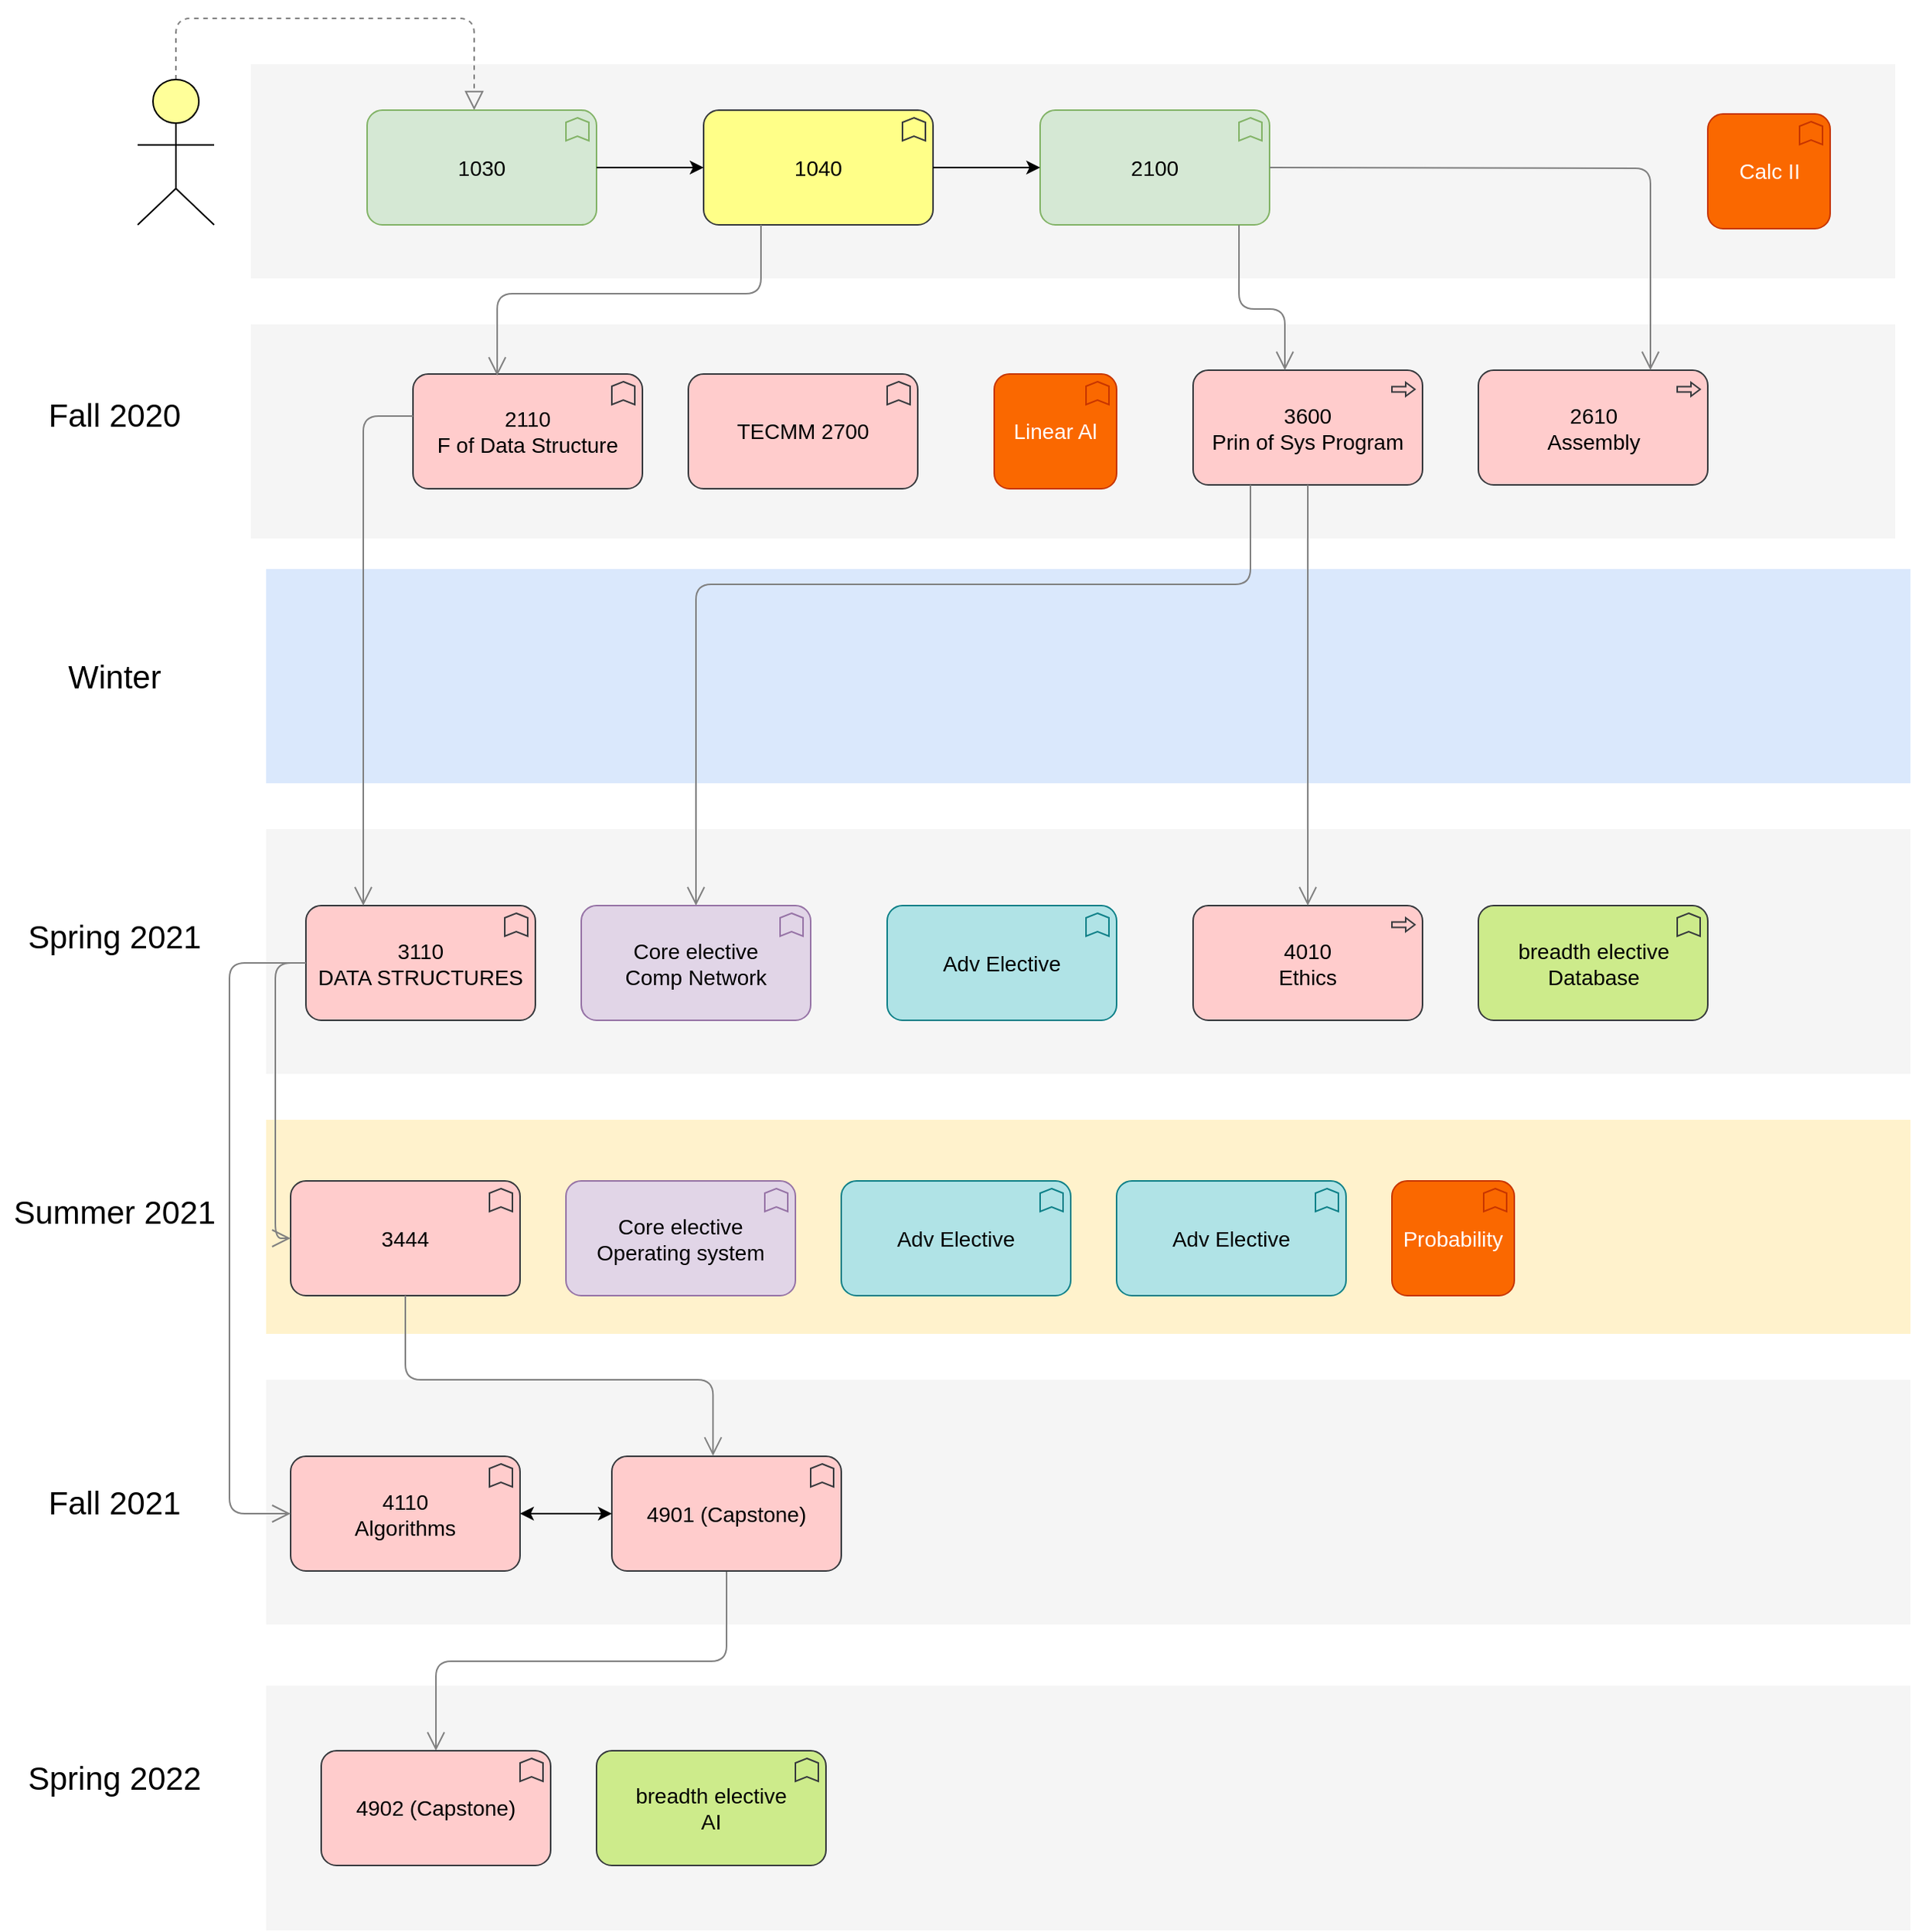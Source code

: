 <mxfile version="13.3.0" type="github">
  <diagram id="6I0OCvxSQrVGMHxT2VVA" name="Page-1">
    <mxGraphModel dx="1351" dy="1036" grid="1" gridSize="10" guides="1" tooltips="1" connect="1" arrows="1" fold="1" page="1" pageScale="1" pageWidth="850" pageHeight="1100" math="0" shadow="0">
      <root>
        <mxCell id="0" />
        <mxCell id="1" parent="0" />
        <mxCell id="nC1duATA6xiUtv2VN2Um-38" value="" style="whiteSpace=wrap;html=1;strokeColor=none;strokeWidth=1;fillColor=#dae8fc;fontSize=14;" parent="1" vertex="1">
          <mxGeometry x="194" y="490" width="1075" height="140" as="geometry" />
        </mxCell>
        <mxCell id="nC1duATA6xiUtv2VN2Um-36" value="" style="whiteSpace=wrap;html=1;strokeColor=none;strokeWidth=1;fillColor=#f5f5f5;fontSize=14;" parent="1" vertex="1">
          <mxGeometry x="194" y="1220" width="1075" height="160" as="geometry" />
        </mxCell>
        <mxCell id="nC1duATA6xiUtv2VN2Um-30" value="" style="whiteSpace=wrap;html=1;strokeColor=none;strokeWidth=1;fillColor=#FFF2CC;fontSize=14;fontColor=#ffffff;" parent="1" vertex="1">
          <mxGeometry x="194" y="850" width="1075" height="140" as="geometry" />
        </mxCell>
        <mxCell id="nC1duATA6xiUtv2VN2Um-2" value="" style="whiteSpace=wrap;html=1;strokeColor=none;strokeWidth=1;fillColor=#f5f5f5;fontSize=14;" parent="1" vertex="1">
          <mxGeometry x="184" y="160" width="1075" height="140" as="geometry" />
        </mxCell>
        <mxCell id="dKdSaXE48SgPbhcamS2K-31" value="" style="whiteSpace=wrap;html=1;strokeColor=none;strokeWidth=1;fillColor=#f5f5f5;fontSize=14;" parent="1" vertex="1">
          <mxGeometry x="194" y="660" width="1075" height="160" as="geometry" />
        </mxCell>
        <mxCell id="dKdSaXE48SgPbhcamS2K-32" value="" style="whiteSpace=wrap;html=1;strokeColor=none;strokeWidth=1;fillColor=#f5f5f5;fontSize=14;" parent="1" vertex="1">
          <mxGeometry x="184" y="330" width="1075" height="140" as="geometry" />
        </mxCell>
        <mxCell id="dKdSaXE48SgPbhcamS2K-54" value="2110&lt;br&gt;F of Data Structure" style="html=1;whiteSpace=wrap;fillColor=#ffcccc;shape=mxgraph.archimate3.application;appType=func;archiType=rounded;fontSize=14;strokeColor=#36393d;" parent="1" vertex="1">
          <mxGeometry x="290" y="362.5" width="150" height="75" as="geometry" />
        </mxCell>
        <mxCell id="dKdSaXE48SgPbhcamS2K-57" value="2610&lt;br&gt;Assembly" style="html=1;whiteSpace=wrap;fillColor=#ffcccc;shape=mxgraph.archimate3.application;appType=proc;archiType=rounded;fontSize=14;strokeColor=#36393d;" parent="1" vertex="1">
          <mxGeometry x="986.5" y="360" width="150" height="75" as="geometry" />
        </mxCell>
        <mxCell id="dKdSaXE48SgPbhcamS2K-61" style="edgeStyle=elbowEdgeStyle;rounded=1;elbow=vertical;html=1;dashed=1;startSize=10;endArrow=block;endFill=0;endSize=10;jettySize=auto;orthogonalLoop=1;strokeColor=#808080;fontSize=14;" parent="1" source="dKdSaXE48SgPbhcamS2K-62" target="nC1duATA6xiUtv2VN2Um-3" edge="1">
          <mxGeometry relative="1" as="geometry">
            <Array as="points">
              <mxPoint x="330" y="130" />
            </Array>
          </mxGeometry>
        </mxCell>
        <mxCell id="dKdSaXE48SgPbhcamS2K-62" value="" style="html=1;whiteSpace=wrap;fillColor=#ffff99;shape=mxgraph.archimate3.actor;fontSize=14;" parent="1" vertex="1">
          <mxGeometry x="110" y="170" width="50" height="95" as="geometry" />
        </mxCell>
        <mxCell id="nC1duATA6xiUtv2VN2Um-3" value="1030" style="html=1;whiteSpace=wrap;fillColor=#d5e8d4;shape=mxgraph.archimate3.application;appType=func;archiType=rounded;fontSize=14;strokeColor=#82b366;" parent="1" vertex="1">
          <mxGeometry x="260" y="190" width="150" height="75" as="geometry" />
        </mxCell>
        <mxCell id="nC1duATA6xiUtv2VN2Um-4" value="1040" style="html=1;whiteSpace=wrap;fillColor=#ffff88;shape=mxgraph.archimate3.application;appType=func;archiType=rounded;fontSize=14;strokeColor=#36393d;" parent="1" vertex="1">
          <mxGeometry x="480" y="190" width="150" height="75" as="geometry" />
        </mxCell>
        <mxCell id="nC1duATA6xiUtv2VN2Um-5" value="" style="endArrow=classic;html=1;exitX=1;exitY=0.5;exitDx=0;exitDy=0;exitPerimeter=0;entryX=0;entryY=0.5;entryDx=0;entryDy=0;entryPerimeter=0;" parent="1" source="nC1duATA6xiUtv2VN2Um-3" target="nC1duATA6xiUtv2VN2Um-4" edge="1">
          <mxGeometry width="50" height="50" relative="1" as="geometry">
            <mxPoint x="640" y="340" as="sourcePoint" />
            <mxPoint x="690" y="290" as="targetPoint" />
          </mxGeometry>
        </mxCell>
        <mxCell id="nC1duATA6xiUtv2VN2Um-6" value="2100" style="html=1;whiteSpace=wrap;fillColor=#d5e8d4;shape=mxgraph.archimate3.application;appType=func;archiType=rounded;fontSize=14;strokeColor=#82b366;" parent="1" vertex="1">
          <mxGeometry x="700" y="190" width="150" height="75" as="geometry" />
        </mxCell>
        <mxCell id="nC1duATA6xiUtv2VN2Um-8" value="" style="endArrow=classic;html=1;exitX=1;exitY=0.5;exitDx=0;exitDy=0;exitPerimeter=0;entryX=0;entryY=0.5;entryDx=0;entryDy=0;entryPerimeter=0;" parent="1" source="nC1duATA6xiUtv2VN2Um-4" target="nC1duATA6xiUtv2VN2Um-6" edge="1">
          <mxGeometry width="50" height="50" relative="1" as="geometry">
            <mxPoint x="640" y="340" as="sourcePoint" />
            <mxPoint x="690" y="290" as="targetPoint" />
          </mxGeometry>
        </mxCell>
        <mxCell id="nC1duATA6xiUtv2VN2Um-14" style="edgeStyle=elbowEdgeStyle;rounded=1;elbow=vertical;html=1;startSize=10;endArrow=open;endFill=0;endSize=10;jettySize=auto;orthogonalLoop=1;strokeColor=#808080;fontSize=14;entryX=0.367;entryY=0.015;exitX=0.25;exitY=1;exitPerimeter=0;entryDx=0;entryDy=0;entryPerimeter=0;exitDx=0;exitDy=0;" parent="1" source="nC1duATA6xiUtv2VN2Um-4" target="dKdSaXE48SgPbhcamS2K-54" edge="1">
          <mxGeometry relative="1" as="geometry">
            <Array as="points">
              <mxPoint x="365" y="310" />
            </Array>
            <mxPoint x="565.75" y="355.35" as="sourcePoint" />
            <mxPoint x="462.25" y="265" as="targetPoint" />
          </mxGeometry>
        </mxCell>
        <mxCell id="nC1duATA6xiUtv2VN2Um-15" style="edgeStyle=elbowEdgeStyle;rounded=1;elbow=vertical;html=1;startSize=10;endArrow=open;endFill=0;endSize=10;jettySize=auto;orthogonalLoop=1;strokeColor=#808080;fontSize=14;entryX=0.75;entryY=0;exitX=1;exitY=0.5;exitPerimeter=0;entryDx=0;entryDy=0;entryPerimeter=0;exitDx=0;exitDy=0;" parent="1" source="nC1duATA6xiUtv2VN2Um-6" target="dKdSaXE48SgPbhcamS2K-57" edge="1">
          <mxGeometry relative="1" as="geometry">
            <Array as="points">
              <mxPoint x="1000" y="228" />
            </Array>
            <mxPoint x="1072.5" y="310.35" as="sourcePoint" />
            <mxPoint x="969" y="220" as="targetPoint" />
          </mxGeometry>
        </mxCell>
        <mxCell id="nC1duATA6xiUtv2VN2Um-16" value="3110&lt;br&gt;DATA STRUCTURES" style="html=1;whiteSpace=wrap;fillColor=#ffcccc;shape=mxgraph.archimate3.application;appType=func;archiType=rounded;fontSize=14;strokeColor=#36393d;" parent="1" vertex="1">
          <mxGeometry x="220" y="710" width="150" height="75" as="geometry" />
        </mxCell>
        <mxCell id="nC1duATA6xiUtv2VN2Um-18" style="edgeStyle=elbowEdgeStyle;rounded=1;elbow=vertical;html=1;startSize=10;endArrow=open;endFill=0;endSize=10;jettySize=auto;orthogonalLoop=1;strokeColor=#808080;fontSize=14;entryX=0.25;entryY=0;entryDx=0;entryDy=0;entryPerimeter=0;" parent="1" target="nC1duATA6xiUtv2VN2Um-16" edge="1">
          <mxGeometry relative="1" as="geometry">
            <Array as="points">
              <mxPoint x="210" y="390" />
            </Array>
            <mxPoint x="290" y="390" as="sourcePoint" />
            <mxPoint x="240.0" y="531.125" as="targetPoint" />
          </mxGeometry>
        </mxCell>
        <mxCell id="nC1duATA6xiUtv2VN2Um-19" value="" style="whiteSpace=wrap;html=1;strokeColor=none;strokeWidth=1;fillColor=#f5f5f5;fontSize=14;" parent="1" vertex="1">
          <mxGeometry x="194" y="1020" width="1075" height="160" as="geometry" />
        </mxCell>
        <mxCell id="nC1duATA6xiUtv2VN2Um-20" value="3444" style="html=1;whiteSpace=wrap;fillColor=#ffcccc;shape=mxgraph.archimate3.application;appType=func;archiType=rounded;fontSize=14;strokeColor=#36393d;" parent="1" vertex="1">
          <mxGeometry x="210" y="890" width="150" height="75" as="geometry" />
        </mxCell>
        <mxCell id="nC1duATA6xiUtv2VN2Um-21" style="edgeStyle=elbowEdgeStyle;rounded=1;elbow=vertical;html=1;startSize=10;endArrow=open;endFill=0;endSize=10;jettySize=auto;orthogonalLoop=1;strokeColor=#808080;fontSize=14;entryX=0;entryY=0.5;entryDx=0;entryDy=0;entryPerimeter=0;exitX=0;exitY=0.5;exitDx=0;exitDy=0;exitPerimeter=0;" parent="1" source="nC1duATA6xiUtv2VN2Um-16" target="nC1duATA6xiUtv2VN2Um-20" edge="1">
          <mxGeometry relative="1" as="geometry">
            <Array as="points">
              <mxPoint x="200" y="600" />
            </Array>
            <mxPoint x="340.0" y="600" as="sourcePoint" />
            <mxPoint x="230.0" y="741.125" as="targetPoint" />
          </mxGeometry>
        </mxCell>
        <mxCell id="nC1duATA6xiUtv2VN2Um-22" value="3600&lt;br&gt;Prin of Sys Program" style="html=1;whiteSpace=wrap;fillColor=#ffcccc;shape=mxgraph.archimate3.application;appType=proc;archiType=rounded;fontSize=14;strokeColor=#36393d;" parent="1" vertex="1">
          <mxGeometry x="800" y="360" width="150" height="75" as="geometry" />
        </mxCell>
        <mxCell id="nC1duATA6xiUtv2VN2Um-23" style="edgeStyle=elbowEdgeStyle;rounded=1;elbow=vertical;html=1;startSize=10;endArrow=open;endFill=0;endSize=10;jettySize=auto;orthogonalLoop=1;strokeColor=#808080;fontSize=14;entryX=0.367;entryY=0.015;entryDx=0;entryDy=0;entryPerimeter=0;" parent="1" source="nC1duATA6xiUtv2VN2Um-6" edge="1">
          <mxGeometry relative="1" as="geometry">
            <Array as="points">
              <mxPoint x="830" y="320" />
            </Array>
            <mxPoint x="975.95" y="263.88" as="sourcePoint" />
            <mxPoint x="860" y="360.005" as="targetPoint" />
          </mxGeometry>
        </mxCell>
        <mxCell id="nC1duATA6xiUtv2VN2Um-24" value="4010&lt;br&gt;Ethics" style="html=1;whiteSpace=wrap;fillColor=#ffcccc;shape=mxgraph.archimate3.application;appType=proc;archiType=rounded;fontSize=14;strokeColor=#36393d;" parent="1" vertex="1">
          <mxGeometry x="800" y="710" width="150" height="75" as="geometry" />
        </mxCell>
        <mxCell id="nC1duATA6xiUtv2VN2Um-25" style="edgeStyle=elbowEdgeStyle;rounded=1;elbow=vertical;html=1;startSize=10;endArrow=open;endFill=0;endSize=10;jettySize=auto;orthogonalLoop=1;strokeColor=#808080;fontSize=14;entryX=0.5;entryY=0;entryDx=0;entryDy=0;entryPerimeter=0;exitX=0.5;exitY=1;exitDx=0;exitDy=0;exitPerimeter=0;" parent="1" source="nC1duATA6xiUtv2VN2Um-22" target="nC1duATA6xiUtv2VN2Um-24" edge="1">
          <mxGeometry relative="1" as="geometry">
            <Array as="points">
              <mxPoint x="900" y="490" />
            </Array>
            <mxPoint x="830" y="435" as="sourcePoint" />
            <mxPoint x="860" y="530.005" as="targetPoint" />
          </mxGeometry>
        </mxCell>
        <mxCell id="nC1duATA6xiUtv2VN2Um-27" style="edgeStyle=elbowEdgeStyle;rounded=1;elbow=vertical;html=1;startSize=10;endArrow=open;endFill=0;endSize=10;jettySize=auto;orthogonalLoop=1;strokeColor=#808080;fontSize=14;entryX=0.5;entryY=0;entryDx=0;entryDy=0;entryPerimeter=0;exitX=0.5;exitY=1;exitDx=0;exitDy=0;exitPerimeter=0;" parent="1" source="nC1duATA6xiUtv2VN2Um-55" edge="1">
          <mxGeometry relative="1" as="geometry">
            <Array as="points" />
            <mxPoint x="430" y="1200" as="sourcePoint" />
            <mxPoint x="305" y="1262.5" as="targetPoint" />
          </mxGeometry>
        </mxCell>
        <mxCell id="nC1duATA6xiUtv2VN2Um-28" value="&lt;font style=&quot;font-size: 21px&quot;&gt;Fall 2020&lt;/font&gt;" style="text;html=1;strokeColor=none;fillColor=none;align=center;verticalAlign=middle;whiteSpace=wrap;rounded=0;opacity=50;" parent="1" vertex="1">
          <mxGeometry x="20" y="369" width="150" height="40" as="geometry" />
        </mxCell>
        <mxCell id="nC1duATA6xiUtv2VN2Um-31" value="&lt;font style=&quot;font-size: 21px&quot;&gt;Winter&lt;/font&gt;" style="text;html=1;strokeColor=none;fillColor=none;align=center;verticalAlign=middle;whiteSpace=wrap;rounded=0;opacity=50;" parent="1" vertex="1">
          <mxGeometry x="20" y="540" width="150" height="40" as="geometry" />
        </mxCell>
        <mxCell id="nC1duATA6xiUtv2VN2Um-32" value="TECMM 2700" style="html=1;whiteSpace=wrap;fillColor=#ffcccc;shape=mxgraph.archimate3.application;appType=func;archiType=rounded;fontSize=14;strokeColor=#36393d;" parent="1" vertex="1">
          <mxGeometry x="470" y="362.5" width="150" height="75" as="geometry" />
        </mxCell>
        <mxCell id="nC1duATA6xiUtv2VN2Um-33" value="&lt;font style=&quot;font-size: 21px&quot;&gt;Spring 2021&lt;/font&gt;" style="text;html=1;strokeColor=none;fillColor=none;align=center;verticalAlign=middle;whiteSpace=wrap;rounded=0;opacity=50;" parent="1" vertex="1">
          <mxGeometry x="20" y="710" width="150" height="40" as="geometry" />
        </mxCell>
        <mxCell id="nC1duATA6xiUtv2VN2Um-34" value="&lt;font style=&quot;font-size: 21px&quot;&gt;Summer 2021&lt;/font&gt;" style="text;html=1;strokeColor=none;fillColor=none;align=center;verticalAlign=middle;whiteSpace=wrap;rounded=0;opacity=50;" parent="1" vertex="1">
          <mxGeometry x="20" y="890" width="150" height="40" as="geometry" />
        </mxCell>
        <mxCell id="nC1duATA6xiUtv2VN2Um-35" value="&lt;font style=&quot;font-size: 21px&quot;&gt;Fall 2021&lt;/font&gt;" style="text;html=1;strokeColor=none;fillColor=none;align=center;verticalAlign=middle;whiteSpace=wrap;rounded=0;opacity=50;" parent="1" vertex="1">
          <mxGeometry x="20" y="1080" width="150" height="40" as="geometry" />
        </mxCell>
        <mxCell id="nC1duATA6xiUtv2VN2Um-37" value="&lt;font style=&quot;font-size: 21px&quot;&gt;Spring 2022&lt;/font&gt;" style="text;html=1;strokeColor=none;fillColor=none;align=center;verticalAlign=middle;whiteSpace=wrap;rounded=0;opacity=50;" parent="1" vertex="1">
          <mxGeometry x="20" y="1260" width="150" height="40" as="geometry" />
        </mxCell>
        <mxCell id="nC1duATA6xiUtv2VN2Um-39" value="Core elective&lt;br&gt;Comp Network" style="html=1;whiteSpace=wrap;fillColor=#e1d5e7;shape=mxgraph.archimate3.application;appType=func;archiType=rounded;fontSize=14;strokeColor=#9673a6;" parent="1" vertex="1">
          <mxGeometry x="400" y="710" width="150" height="75" as="geometry" />
        </mxCell>
        <mxCell id="nC1duATA6xiUtv2VN2Um-40" value="Adv Elective" style="html=1;whiteSpace=wrap;fillColor=#b0e3e6;shape=mxgraph.archimate3.application;appType=func;archiType=rounded;fontSize=14;strokeColor=#0e8088;" parent="1" vertex="1">
          <mxGeometry x="600" y="710" width="150" height="75" as="geometry" />
        </mxCell>
        <mxCell id="nC1duATA6xiUtv2VN2Um-45" value="4110&lt;br&gt;Algorithms" style="html=1;whiteSpace=wrap;fillColor=#ffcccc;shape=mxgraph.archimate3.application;appType=func;archiType=rounded;fontSize=14;strokeColor=#36393d;" parent="1" vertex="1">
          <mxGeometry x="210" y="1070" width="150" height="75" as="geometry" />
        </mxCell>
        <mxCell id="nC1duATA6xiUtv2VN2Um-46" style="edgeStyle=elbowEdgeStyle;rounded=1;elbow=horizontal;html=1;startSize=10;endArrow=open;endFill=0;endSize=10;jettySize=auto;orthogonalLoop=1;strokeColor=#808080;fontSize=14;entryX=0;entryY=0.5;entryDx=0;entryDy=0;entryPerimeter=0;exitX=0;exitY=0.5;exitDx=0;exitDy=0;exitPerimeter=0;" parent="1" source="nC1duATA6xiUtv2VN2Um-16" target="nC1duATA6xiUtv2VN2Um-45" edge="1">
          <mxGeometry relative="1" as="geometry">
            <Array as="points">
              <mxPoint x="170" y="940" />
            </Array>
            <mxPoint x="210" y="750" as="sourcePoint" />
            <mxPoint x="220.0" y="937.5" as="targetPoint" />
          </mxGeometry>
        </mxCell>
        <mxCell id="nC1duATA6xiUtv2VN2Um-49" value="Core elective&lt;br&gt;Operating system" style="html=1;whiteSpace=wrap;fillColor=#e1d5e7;shape=mxgraph.archimate3.application;appType=func;archiType=rounded;fontSize=14;strokeColor=#9673a6;" parent="1" vertex="1">
          <mxGeometry x="390" y="890" width="150" height="75" as="geometry" />
        </mxCell>
        <mxCell id="nC1duATA6xiUtv2VN2Um-50" value="breadth elective&lt;br&gt;Database" style="html=1;whiteSpace=wrap;shape=mxgraph.archimate3.application;appType=func;archiType=rounded;fontSize=14;fillColor=#cdeb8b;strokeColor=#36393d;" parent="1" vertex="1">
          <mxGeometry x="986.5" y="710" width="150" height="75" as="geometry" />
        </mxCell>
        <mxCell id="nC1duATA6xiUtv2VN2Um-51" value="breadth elective&lt;br&gt;AI" style="html=1;whiteSpace=wrap;fillColor=#cdeb8b;shape=mxgraph.archimate3.application;appType=func;archiType=rounded;fontSize=14;strokeColor=#36393d;" parent="1" vertex="1">
          <mxGeometry x="410" y="1262.5" width="150" height="75" as="geometry" />
        </mxCell>
        <mxCell id="nC1duATA6xiUtv2VN2Um-52" value="Adv Elective" style="html=1;whiteSpace=wrap;fillColor=#b0e3e6;shape=mxgraph.archimate3.application;appType=func;archiType=rounded;fontSize=14;strokeColor=#0e8088;" parent="1" vertex="1">
          <mxGeometry x="570" y="890" width="150" height="75" as="geometry" />
        </mxCell>
        <mxCell id="nC1duATA6xiUtv2VN2Um-53" value="Adv Elective" style="html=1;whiteSpace=wrap;fillColor=#b0e3e6;shape=mxgraph.archimate3.application;appType=func;archiType=rounded;fontSize=14;strokeColor=#0e8088;" parent="1" vertex="1">
          <mxGeometry x="750" y="890" width="150" height="75" as="geometry" />
        </mxCell>
        <mxCell id="nC1duATA6xiUtv2VN2Um-55" value="4901 (Capstone)" style="html=1;whiteSpace=wrap;fillColor=#ffcccc;shape=mxgraph.archimate3.application;appType=func;archiType=rounded;fontSize=14;strokeColor=#36393d;" parent="1" vertex="1">
          <mxGeometry x="420" y="1070" width="150" height="75" as="geometry" />
        </mxCell>
        <mxCell id="nC1duATA6xiUtv2VN2Um-56" style="edgeStyle=elbowEdgeStyle;rounded=1;elbow=vertical;html=1;startSize=10;endArrow=open;endFill=0;endSize=10;jettySize=auto;orthogonalLoop=1;strokeColor=#808080;fontSize=14;entryX=0.441;entryY=-0.004;entryDx=0;entryDy=0;entryPerimeter=0;exitX=0.5;exitY=1;exitDx=0;exitDy=0;exitPerimeter=0;" parent="1" source="nC1duATA6xiUtv2VN2Um-20" target="nC1duATA6xiUtv2VN2Um-55" edge="1">
          <mxGeometry relative="1" as="geometry">
            <Array as="points">
              <mxPoint x="330" y="1020" />
            </Array>
            <mxPoint x="230" y="757.5" as="sourcePoint" />
            <mxPoint x="220" y="937.5" as="targetPoint" />
          </mxGeometry>
        </mxCell>
        <mxCell id="nC1duATA6xiUtv2VN2Um-60" value="" style="endArrow=classic;startArrow=classic;html=1;exitX=1;exitY=0.5;exitDx=0;exitDy=0;exitPerimeter=0;entryX=0;entryY=0.5;entryDx=0;entryDy=0;entryPerimeter=0;" parent="1" source="nC1duATA6xiUtv2VN2Um-45" target="nC1duATA6xiUtv2VN2Um-55" edge="1">
          <mxGeometry width="50" height="50" relative="1" as="geometry">
            <mxPoint x="580" y="940" as="sourcePoint" />
            <mxPoint x="630" y="890" as="targetPoint" />
          </mxGeometry>
        </mxCell>
        <mxCell id="nC1duATA6xiUtv2VN2Um-64" style="edgeStyle=elbowEdgeStyle;rounded=1;elbow=vertical;html=1;startSize=10;endArrow=open;endFill=0;endSize=10;jettySize=auto;orthogonalLoop=1;strokeColor=#808080;fontSize=14;entryX=0.5;entryY=0;entryDx=0;entryDy=0;entryPerimeter=0;exitX=0.25;exitY=1;exitDx=0;exitDy=0;exitPerimeter=0;" parent="1" source="nC1duATA6xiUtv2VN2Um-22" target="nC1duATA6xiUtv2VN2Um-39" edge="1">
          <mxGeometry relative="1" as="geometry">
            <Array as="points">
              <mxPoint x="910" y="500" />
            </Array>
            <mxPoint x="885" y="445.0" as="sourcePoint" />
            <mxPoint x="885" y="720.0" as="targetPoint" />
          </mxGeometry>
        </mxCell>
        <mxCell id="nC1duATA6xiUtv2VN2Um-65" value="4902 (Capstone)" style="html=1;whiteSpace=wrap;fillColor=#ffcccc;shape=mxgraph.archimate3.application;appType=func;archiType=rounded;fontSize=14;strokeColor=#36393d;" parent="1" vertex="1">
          <mxGeometry x="230" y="1262.5" width="150" height="75" as="geometry" />
        </mxCell>
        <mxCell id="QC8opKdo3LrbvCKmcCdu-1" value="Calc II" style="html=1;whiteSpace=wrap;fillColor=#fa6800;shape=mxgraph.archimate3.application;appType=func;archiType=rounded;fontSize=14;strokeColor=#C73500;fontColor=#ffffff;" vertex="1" parent="1">
          <mxGeometry x="1136.5" y="192.5" width="80" height="75" as="geometry" />
        </mxCell>
        <mxCell id="QC8opKdo3LrbvCKmcCdu-2" value="Probability" style="html=1;whiteSpace=wrap;fillColor=#fa6800;shape=mxgraph.archimate3.application;appType=func;archiType=rounded;fontSize=14;strokeColor=#C73500;fontColor=#ffffff;" vertex="1" parent="1">
          <mxGeometry x="930" y="890" width="80" height="75" as="geometry" />
        </mxCell>
        <mxCell id="QC8opKdo3LrbvCKmcCdu-3" value="Linear Al" style="html=1;whiteSpace=wrap;fillColor=#fa6800;shape=mxgraph.archimate3.application;appType=func;archiType=rounded;fontSize=14;strokeColor=#C73500;fontColor=#ffffff;" vertex="1" parent="1">
          <mxGeometry x="670" y="362.5" width="80" height="75" as="geometry" />
        </mxCell>
      </root>
    </mxGraphModel>
  </diagram>
</mxfile>
